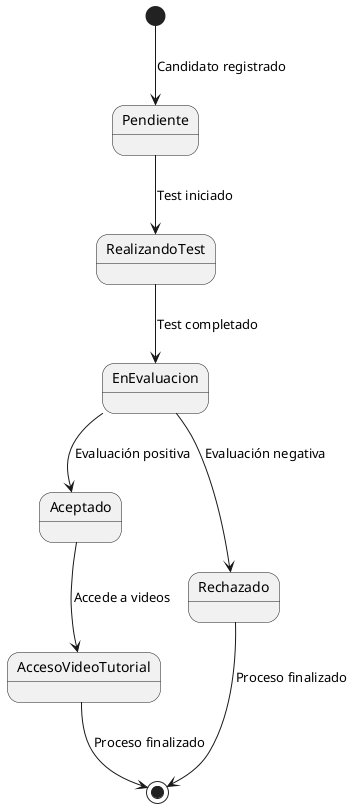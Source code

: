 @startuml
[*] --> Pendiente : Candidato registrado

Pendiente --> RealizandoTest : Test iniciado
RealizandoTest --> EnEvaluacion : Test completado
EnEvaluacion --> Aceptado : Evaluación positiva
EnEvaluacion --> Rechazado : Evaluación negativa

Aceptado --> AccesoVideoTutorial : Accede a videos
AccesoVideoTutorial --> [*] : Proceso finalizado

Rechazado --> [*] : Proceso finalizado
@enduml
